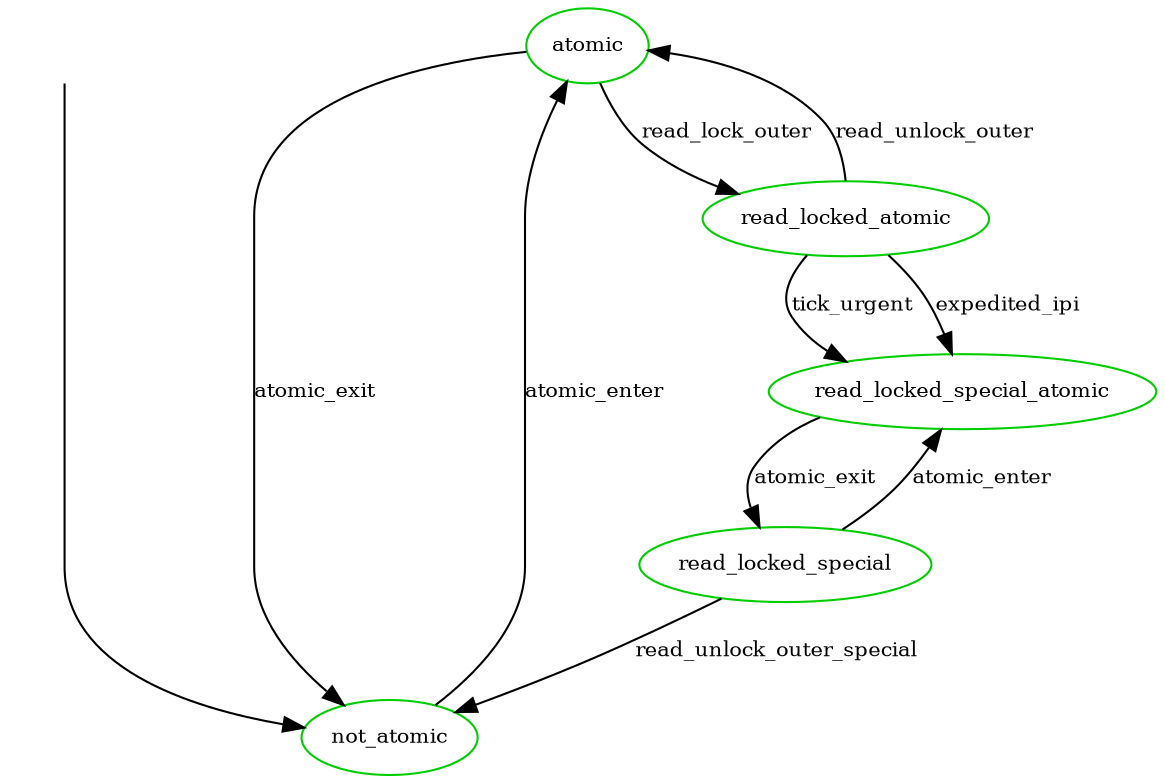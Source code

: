 digraph state_automaton {
	center = true;
	// size = "700,800";
	nodesep = 0.5;
	{node [shape = plaintext, style=invis, label=""] "__init_atomic"};
	node [shape = ellipse, fontsize=10, color = green3];
	edge [fontsize=10];

	"__init_atomic" -> "not_atomic";

	/* Handling for pirq dis, read-lock, read-unlock, pirq en */
	"atomic" [label = "atomic"];
	"read_locked_atomic" [label = "read_locked_atomic"];
	"atomic" -> "read_locked_atomic" [ label = "read_lock_outer" ];
	"read_locked_atomic" -> "atomic" [ label = "read_unlock_outer" ];
	/* After transition to read_locked_special_atomic,
	 * everything remains same as defer_rlock_atomic_runlock.dot */
	"read_locked_atomic" -> "read_locked_special_atomic" [ label = "tick_urgent" ];
	"read_locked_atomic" -> "read_locked_special_atomic" [ label = "expedited_ipi" ];

        "read_locked_special" -> "read_locked_special_atomic" [ label = "atomic_enter" ];
        "read_locked_special_atomic" -> "read_locked_special" [ label = "atomic_exit" ];

	"read_locked_special" -> "not_atomic" [ label = "read_unlock_outer_special" ];
	"atomic" -> "not_atomic" [ label = "atomic_exit" ];
	"not_atomic" -> "atomic" [ label = "atomic_enter" ];


	{ rank = min ;
		"__init_atomic";
		"atomic";
	}
}
